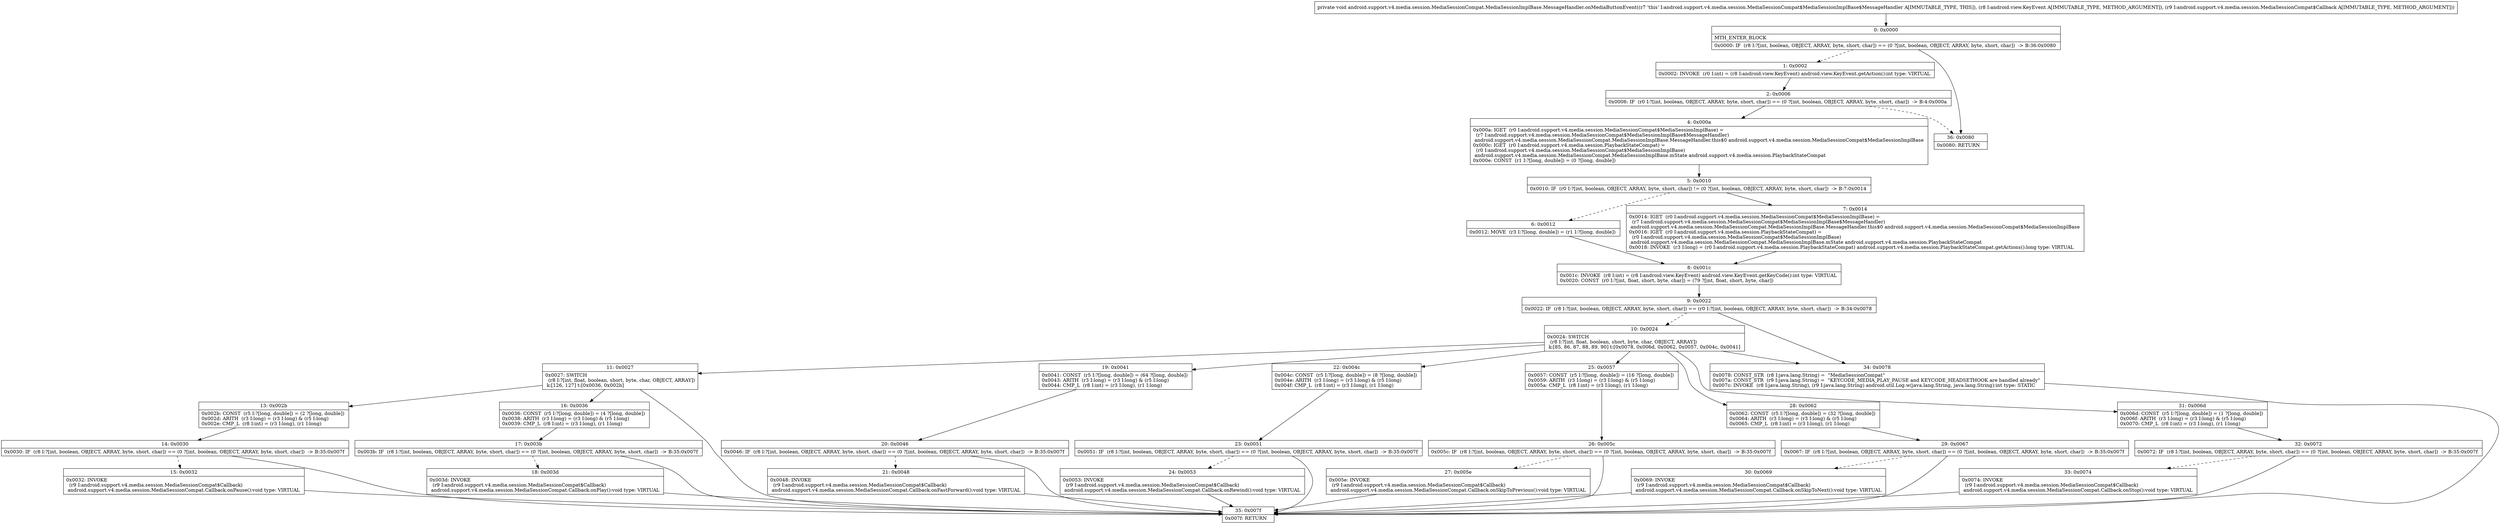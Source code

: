 digraph "CFG forandroid.support.v4.media.session.MediaSessionCompat.MediaSessionImplBase.MessageHandler.onMediaButtonEvent(Landroid\/view\/KeyEvent;Landroid\/support\/v4\/media\/session\/MediaSessionCompat$Callback;)V" {
Node_0 [shape=record,label="{0\:\ 0x0000|MTH_ENTER_BLOCK\l|0x0000: IF  (r8 I:?[int, boolean, OBJECT, ARRAY, byte, short, char]) == (0 ?[int, boolean, OBJECT, ARRAY, byte, short, char])  \-\> B:36:0x0080 \l}"];
Node_1 [shape=record,label="{1\:\ 0x0002|0x0002: INVOKE  (r0 I:int) = (r8 I:android.view.KeyEvent) android.view.KeyEvent.getAction():int type: VIRTUAL \l}"];
Node_2 [shape=record,label="{2\:\ 0x0006|0x0006: IF  (r0 I:?[int, boolean, OBJECT, ARRAY, byte, short, char]) == (0 ?[int, boolean, OBJECT, ARRAY, byte, short, char])  \-\> B:4:0x000a \l}"];
Node_4 [shape=record,label="{4\:\ 0x000a|0x000a: IGET  (r0 I:android.support.v4.media.session.MediaSessionCompat$MediaSessionImplBase) = \l  (r7 I:android.support.v4.media.session.MediaSessionCompat$MediaSessionImplBase$MessageHandler)\l android.support.v4.media.session.MediaSessionCompat.MediaSessionImplBase.MessageHandler.this$0 android.support.v4.media.session.MediaSessionCompat$MediaSessionImplBase \l0x000c: IGET  (r0 I:android.support.v4.media.session.PlaybackStateCompat) = \l  (r0 I:android.support.v4.media.session.MediaSessionCompat$MediaSessionImplBase)\l android.support.v4.media.session.MediaSessionCompat.MediaSessionImplBase.mState android.support.v4.media.session.PlaybackStateCompat \l0x000e: CONST  (r1 I:?[long, double]) = (0 ?[long, double]) \l}"];
Node_5 [shape=record,label="{5\:\ 0x0010|0x0010: IF  (r0 I:?[int, boolean, OBJECT, ARRAY, byte, short, char]) != (0 ?[int, boolean, OBJECT, ARRAY, byte, short, char])  \-\> B:7:0x0014 \l}"];
Node_6 [shape=record,label="{6\:\ 0x0012|0x0012: MOVE  (r3 I:?[long, double]) = (r1 I:?[long, double]) \l}"];
Node_7 [shape=record,label="{7\:\ 0x0014|0x0014: IGET  (r0 I:android.support.v4.media.session.MediaSessionCompat$MediaSessionImplBase) = \l  (r7 I:android.support.v4.media.session.MediaSessionCompat$MediaSessionImplBase$MessageHandler)\l android.support.v4.media.session.MediaSessionCompat.MediaSessionImplBase.MessageHandler.this$0 android.support.v4.media.session.MediaSessionCompat$MediaSessionImplBase \l0x0016: IGET  (r0 I:android.support.v4.media.session.PlaybackStateCompat) = \l  (r0 I:android.support.v4.media.session.MediaSessionCompat$MediaSessionImplBase)\l android.support.v4.media.session.MediaSessionCompat.MediaSessionImplBase.mState android.support.v4.media.session.PlaybackStateCompat \l0x0018: INVOKE  (r3 I:long) = (r0 I:android.support.v4.media.session.PlaybackStateCompat) android.support.v4.media.session.PlaybackStateCompat.getActions():long type: VIRTUAL \l}"];
Node_8 [shape=record,label="{8\:\ 0x001c|0x001c: INVOKE  (r8 I:int) = (r8 I:android.view.KeyEvent) android.view.KeyEvent.getKeyCode():int type: VIRTUAL \l0x0020: CONST  (r0 I:?[int, float, short, byte, char]) = (79 ?[int, float, short, byte, char]) \l}"];
Node_9 [shape=record,label="{9\:\ 0x0022|0x0022: IF  (r8 I:?[int, boolean, OBJECT, ARRAY, byte, short, char]) == (r0 I:?[int, boolean, OBJECT, ARRAY, byte, short, char])  \-\> B:34:0x0078 \l}"];
Node_10 [shape=record,label="{10\:\ 0x0024|0x0024: SWITCH  \l  (r8 I:?[int, float, boolean, short, byte, char, OBJECT, ARRAY])\l k:[85, 86, 87, 88, 89, 90] t:[0x0078, 0x006d, 0x0062, 0x0057, 0x004c, 0x0041] \l}"];
Node_11 [shape=record,label="{11\:\ 0x0027|0x0027: SWITCH  \l  (r8 I:?[int, float, boolean, short, byte, char, OBJECT, ARRAY])\l k:[126, 127] t:[0x0036, 0x002b] \l}"];
Node_13 [shape=record,label="{13\:\ 0x002b|0x002b: CONST  (r5 I:?[long, double]) = (2 ?[long, double]) \l0x002d: ARITH  (r3 I:long) = (r3 I:long) & (r5 I:long) \l0x002e: CMP_L  (r8 I:int) = (r3 I:long), (r1 I:long) \l}"];
Node_14 [shape=record,label="{14\:\ 0x0030|0x0030: IF  (r8 I:?[int, boolean, OBJECT, ARRAY, byte, short, char]) == (0 ?[int, boolean, OBJECT, ARRAY, byte, short, char])  \-\> B:35:0x007f \l}"];
Node_15 [shape=record,label="{15\:\ 0x0032|0x0032: INVOKE  \l  (r9 I:android.support.v4.media.session.MediaSessionCompat$Callback)\l android.support.v4.media.session.MediaSessionCompat.Callback.onPause():void type: VIRTUAL \l}"];
Node_16 [shape=record,label="{16\:\ 0x0036|0x0036: CONST  (r5 I:?[long, double]) = (4 ?[long, double]) \l0x0038: ARITH  (r3 I:long) = (r3 I:long) & (r5 I:long) \l0x0039: CMP_L  (r8 I:int) = (r3 I:long), (r1 I:long) \l}"];
Node_17 [shape=record,label="{17\:\ 0x003b|0x003b: IF  (r8 I:?[int, boolean, OBJECT, ARRAY, byte, short, char]) == (0 ?[int, boolean, OBJECT, ARRAY, byte, short, char])  \-\> B:35:0x007f \l}"];
Node_18 [shape=record,label="{18\:\ 0x003d|0x003d: INVOKE  \l  (r9 I:android.support.v4.media.session.MediaSessionCompat$Callback)\l android.support.v4.media.session.MediaSessionCompat.Callback.onPlay():void type: VIRTUAL \l}"];
Node_19 [shape=record,label="{19\:\ 0x0041|0x0041: CONST  (r5 I:?[long, double]) = (64 ?[long, double]) \l0x0043: ARITH  (r3 I:long) = (r3 I:long) & (r5 I:long) \l0x0044: CMP_L  (r8 I:int) = (r3 I:long), (r1 I:long) \l}"];
Node_20 [shape=record,label="{20\:\ 0x0046|0x0046: IF  (r8 I:?[int, boolean, OBJECT, ARRAY, byte, short, char]) == (0 ?[int, boolean, OBJECT, ARRAY, byte, short, char])  \-\> B:35:0x007f \l}"];
Node_21 [shape=record,label="{21\:\ 0x0048|0x0048: INVOKE  \l  (r9 I:android.support.v4.media.session.MediaSessionCompat$Callback)\l android.support.v4.media.session.MediaSessionCompat.Callback.onFastForward():void type: VIRTUAL \l}"];
Node_22 [shape=record,label="{22\:\ 0x004c|0x004c: CONST  (r5 I:?[long, double]) = (8 ?[long, double]) \l0x004e: ARITH  (r3 I:long) = (r3 I:long) & (r5 I:long) \l0x004f: CMP_L  (r8 I:int) = (r3 I:long), (r1 I:long) \l}"];
Node_23 [shape=record,label="{23\:\ 0x0051|0x0051: IF  (r8 I:?[int, boolean, OBJECT, ARRAY, byte, short, char]) == (0 ?[int, boolean, OBJECT, ARRAY, byte, short, char])  \-\> B:35:0x007f \l}"];
Node_24 [shape=record,label="{24\:\ 0x0053|0x0053: INVOKE  \l  (r9 I:android.support.v4.media.session.MediaSessionCompat$Callback)\l android.support.v4.media.session.MediaSessionCompat.Callback.onRewind():void type: VIRTUAL \l}"];
Node_25 [shape=record,label="{25\:\ 0x0057|0x0057: CONST  (r5 I:?[long, double]) = (16 ?[long, double]) \l0x0059: ARITH  (r3 I:long) = (r3 I:long) & (r5 I:long) \l0x005a: CMP_L  (r8 I:int) = (r3 I:long), (r1 I:long) \l}"];
Node_26 [shape=record,label="{26\:\ 0x005c|0x005c: IF  (r8 I:?[int, boolean, OBJECT, ARRAY, byte, short, char]) == (0 ?[int, boolean, OBJECT, ARRAY, byte, short, char])  \-\> B:35:0x007f \l}"];
Node_27 [shape=record,label="{27\:\ 0x005e|0x005e: INVOKE  \l  (r9 I:android.support.v4.media.session.MediaSessionCompat$Callback)\l android.support.v4.media.session.MediaSessionCompat.Callback.onSkipToPrevious():void type: VIRTUAL \l}"];
Node_28 [shape=record,label="{28\:\ 0x0062|0x0062: CONST  (r5 I:?[long, double]) = (32 ?[long, double]) \l0x0064: ARITH  (r3 I:long) = (r3 I:long) & (r5 I:long) \l0x0065: CMP_L  (r8 I:int) = (r3 I:long), (r1 I:long) \l}"];
Node_29 [shape=record,label="{29\:\ 0x0067|0x0067: IF  (r8 I:?[int, boolean, OBJECT, ARRAY, byte, short, char]) == (0 ?[int, boolean, OBJECT, ARRAY, byte, short, char])  \-\> B:35:0x007f \l}"];
Node_30 [shape=record,label="{30\:\ 0x0069|0x0069: INVOKE  \l  (r9 I:android.support.v4.media.session.MediaSessionCompat$Callback)\l android.support.v4.media.session.MediaSessionCompat.Callback.onSkipToNext():void type: VIRTUAL \l}"];
Node_31 [shape=record,label="{31\:\ 0x006d|0x006d: CONST  (r5 I:?[long, double]) = (1 ?[long, double]) \l0x006f: ARITH  (r3 I:long) = (r3 I:long) & (r5 I:long) \l0x0070: CMP_L  (r8 I:int) = (r3 I:long), (r1 I:long) \l}"];
Node_32 [shape=record,label="{32\:\ 0x0072|0x0072: IF  (r8 I:?[int, boolean, OBJECT, ARRAY, byte, short, char]) == (0 ?[int, boolean, OBJECT, ARRAY, byte, short, char])  \-\> B:35:0x007f \l}"];
Node_33 [shape=record,label="{33\:\ 0x0074|0x0074: INVOKE  \l  (r9 I:android.support.v4.media.session.MediaSessionCompat$Callback)\l android.support.v4.media.session.MediaSessionCompat.Callback.onStop():void type: VIRTUAL \l}"];
Node_34 [shape=record,label="{34\:\ 0x0078|0x0078: CONST_STR  (r8 I:java.lang.String) =  \"MediaSessionCompat\" \l0x007a: CONST_STR  (r9 I:java.lang.String) =  \"KEYCODE_MEDIA_PLAY_PAUSE and KEYCODE_HEADSETHOOK are handled already\" \l0x007c: INVOKE  (r8 I:java.lang.String), (r9 I:java.lang.String) android.util.Log.w(java.lang.String, java.lang.String):int type: STATIC \l}"];
Node_35 [shape=record,label="{35\:\ 0x007f|0x007f: RETURN   \l}"];
Node_36 [shape=record,label="{36\:\ 0x0080|0x0080: RETURN   \l}"];
MethodNode[shape=record,label="{private void android.support.v4.media.session.MediaSessionCompat.MediaSessionImplBase.MessageHandler.onMediaButtonEvent((r7 'this' I:android.support.v4.media.session.MediaSessionCompat$MediaSessionImplBase$MessageHandler A[IMMUTABLE_TYPE, THIS]), (r8 I:android.view.KeyEvent A[IMMUTABLE_TYPE, METHOD_ARGUMENT]), (r9 I:android.support.v4.media.session.MediaSessionCompat$Callback A[IMMUTABLE_TYPE, METHOD_ARGUMENT])) }"];
MethodNode -> Node_0;
Node_0 -> Node_1[style=dashed];
Node_0 -> Node_36;
Node_1 -> Node_2;
Node_2 -> Node_4;
Node_2 -> Node_36[style=dashed];
Node_4 -> Node_5;
Node_5 -> Node_6[style=dashed];
Node_5 -> Node_7;
Node_6 -> Node_8;
Node_7 -> Node_8;
Node_8 -> Node_9;
Node_9 -> Node_10[style=dashed];
Node_9 -> Node_34;
Node_10 -> Node_11;
Node_10 -> Node_19;
Node_10 -> Node_22;
Node_10 -> Node_25;
Node_10 -> Node_28;
Node_10 -> Node_31;
Node_10 -> Node_34;
Node_11 -> Node_13;
Node_11 -> Node_16;
Node_11 -> Node_35;
Node_13 -> Node_14;
Node_14 -> Node_15[style=dashed];
Node_14 -> Node_35;
Node_15 -> Node_35;
Node_16 -> Node_17;
Node_17 -> Node_18[style=dashed];
Node_17 -> Node_35;
Node_18 -> Node_35;
Node_19 -> Node_20;
Node_20 -> Node_21[style=dashed];
Node_20 -> Node_35;
Node_21 -> Node_35;
Node_22 -> Node_23;
Node_23 -> Node_24[style=dashed];
Node_23 -> Node_35;
Node_24 -> Node_35;
Node_25 -> Node_26;
Node_26 -> Node_27[style=dashed];
Node_26 -> Node_35;
Node_27 -> Node_35;
Node_28 -> Node_29;
Node_29 -> Node_30[style=dashed];
Node_29 -> Node_35;
Node_30 -> Node_35;
Node_31 -> Node_32;
Node_32 -> Node_33[style=dashed];
Node_32 -> Node_35;
Node_33 -> Node_35;
Node_34 -> Node_35;
}

